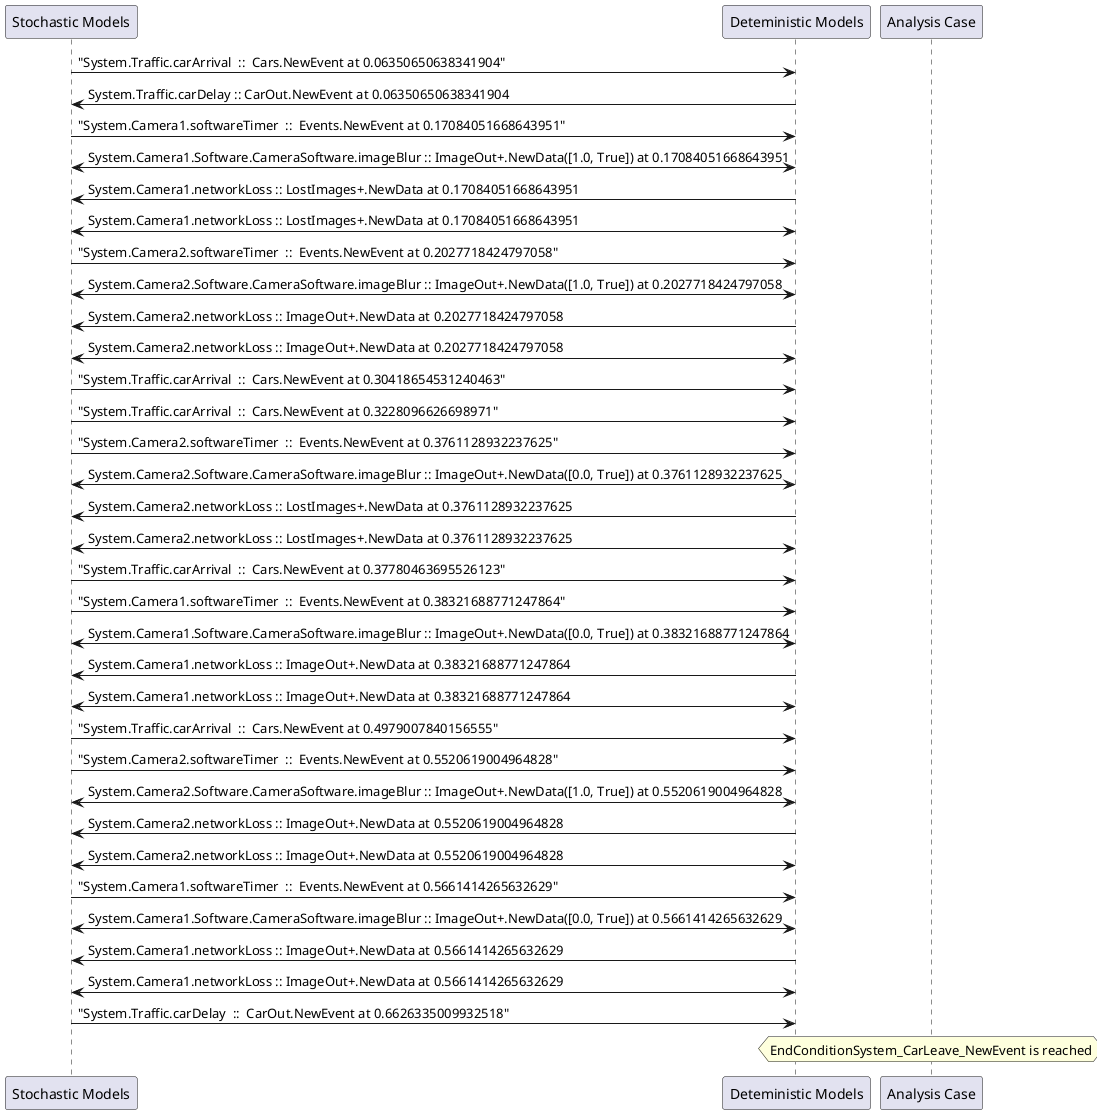 
	@startuml
	participant "Stochastic Models" as stochmodel
	participant "Deteministic Models" as detmodel
	participant "Analysis Case" as analysis
	{35432_stop} stochmodel -> detmodel : "System.Traffic.carArrival  ::  Cars.NewEvent at 0.06350650638341904"
{35445_start} detmodel -> stochmodel : System.Traffic.carDelay :: CarOut.NewEvent at 0.06350650638341904
{35402_stop} stochmodel -> detmodel : "System.Camera1.softwareTimer  ::  Events.NewEvent at 0.17084051668643951"
detmodel <-> stochmodel : System.Camera1.Software.CameraSoftware.imageBlur :: ImageOut+.NewData([1.0, True]) at 0.17084051668643951
detmodel -> stochmodel : System.Camera1.networkLoss :: LostImages+.NewData at 0.17084051668643951
detmodel <-> stochmodel : System.Camera1.networkLoss :: LostImages+.NewData at 0.17084051668643951
{35417_stop} stochmodel -> detmodel : "System.Camera2.softwareTimer  ::  Events.NewEvent at 0.2027718424797058"
detmodel <-> stochmodel : System.Camera2.Software.CameraSoftware.imageBlur :: ImageOut+.NewData([1.0, True]) at 0.2027718424797058
detmodel -> stochmodel : System.Camera2.networkLoss :: ImageOut+.NewData at 0.2027718424797058
detmodel <-> stochmodel : System.Camera2.networkLoss :: ImageOut+.NewData at 0.2027718424797058
{35433_stop} stochmodel -> detmodel : "System.Traffic.carArrival  ::  Cars.NewEvent at 0.30418654531240463"
{35434_stop} stochmodel -> detmodel : "System.Traffic.carArrival  ::  Cars.NewEvent at 0.3228096626698971"
{35418_stop} stochmodel -> detmodel : "System.Camera2.softwareTimer  ::  Events.NewEvent at 0.3761128932237625"
detmodel <-> stochmodel : System.Camera2.Software.CameraSoftware.imageBlur :: ImageOut+.NewData([0.0, True]) at 0.3761128932237625
detmodel -> stochmodel : System.Camera2.networkLoss :: LostImages+.NewData at 0.3761128932237625
detmodel <-> stochmodel : System.Camera2.networkLoss :: LostImages+.NewData at 0.3761128932237625
{35435_stop} stochmodel -> detmodel : "System.Traffic.carArrival  ::  Cars.NewEvent at 0.37780463695526123"
{35403_stop} stochmodel -> detmodel : "System.Camera1.softwareTimer  ::  Events.NewEvent at 0.38321688771247864"
detmodel <-> stochmodel : System.Camera1.Software.CameraSoftware.imageBlur :: ImageOut+.NewData([0.0, True]) at 0.38321688771247864
detmodel -> stochmodel : System.Camera1.networkLoss :: ImageOut+.NewData at 0.38321688771247864
detmodel <-> stochmodel : System.Camera1.networkLoss :: ImageOut+.NewData at 0.38321688771247864
{35436_stop} stochmodel -> detmodel : "System.Traffic.carArrival  ::  Cars.NewEvent at 0.4979007840156555"
{35419_stop} stochmodel -> detmodel : "System.Camera2.softwareTimer  ::  Events.NewEvent at 0.5520619004964828"
detmodel <-> stochmodel : System.Camera2.Software.CameraSoftware.imageBlur :: ImageOut+.NewData([1.0, True]) at 0.5520619004964828
detmodel -> stochmodel : System.Camera2.networkLoss :: ImageOut+.NewData at 0.5520619004964828
detmodel <-> stochmodel : System.Camera2.networkLoss :: ImageOut+.NewData at 0.5520619004964828
{35404_stop} stochmodel -> detmodel : "System.Camera1.softwareTimer  ::  Events.NewEvent at 0.5661414265632629"
detmodel <-> stochmodel : System.Camera1.Software.CameraSoftware.imageBlur :: ImageOut+.NewData([0.0, True]) at 0.5661414265632629
detmodel -> stochmodel : System.Camera1.networkLoss :: ImageOut+.NewData at 0.5661414265632629
detmodel <-> stochmodel : System.Camera1.networkLoss :: ImageOut+.NewData at 0.5661414265632629
{35445_stop} stochmodel -> detmodel : "System.Traffic.carDelay  ::  CarOut.NewEvent at 0.6626335009932518"
{35445_start} <-> {35445_stop} : delay
hnote over analysis 
EndConditionSystem_CarLeave_NewEvent is reached
endnote
@enduml